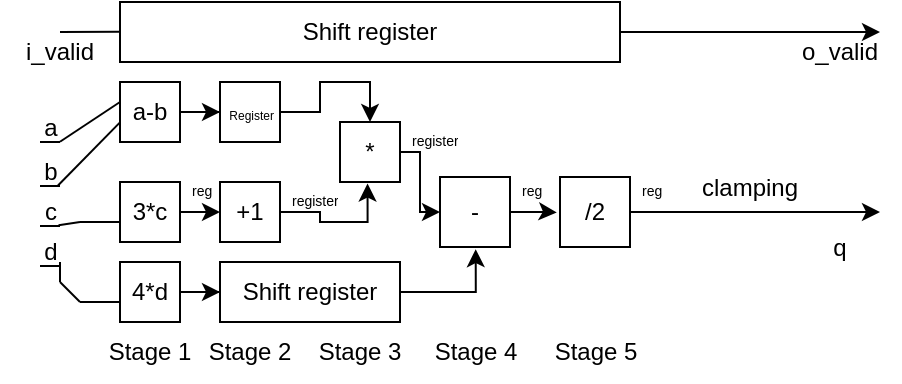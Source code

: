 <mxfile version="26.2.14">
  <diagram name="Page-1" id="qrJ99iBzN_cF4fp5BMHT">
    <mxGraphModel dx="526" dy="346" grid="1" gridSize="10" guides="1" tooltips="1" connect="1" arrows="1" fold="1" page="1" pageScale="1" pageWidth="850" pageHeight="1100" math="0" shadow="0">
      <root>
        <mxCell id="0" />
        <mxCell id="1" parent="0" />
        <mxCell id="1GWd39i68P6a4Gj0c_zP-1" value="" style="endArrow=none;html=1;rounded=0;" edge="1" parent="1">
          <mxGeometry width="50" height="50" relative="1" as="geometry">
            <mxPoint x="30" y="360" as="sourcePoint" />
            <mxPoint x="40" y="360" as="targetPoint" />
          </mxGeometry>
        </mxCell>
        <mxCell id="1GWd39i68P6a4Gj0c_zP-2" value="a" style="text;html=1;align=center;verticalAlign=middle;resizable=0;points=[];autosize=1;strokeColor=none;fillColor=none;" vertex="1" parent="1">
          <mxGeometry x="20" y="338" width="30" height="30" as="geometry" />
        </mxCell>
        <mxCell id="1GWd39i68P6a4Gj0c_zP-4" value="" style="endArrow=none;html=1;rounded=0;" edge="1" parent="1">
          <mxGeometry width="50" height="50" relative="1" as="geometry">
            <mxPoint x="30" y="382" as="sourcePoint" />
            <mxPoint x="40" y="382" as="targetPoint" />
          </mxGeometry>
        </mxCell>
        <mxCell id="1GWd39i68P6a4Gj0c_zP-5" value="b" style="text;html=1;align=center;verticalAlign=middle;resizable=0;points=[];autosize=1;strokeColor=none;fillColor=none;" vertex="1" parent="1">
          <mxGeometry x="20" y="360" width="30" height="30" as="geometry" />
        </mxCell>
        <mxCell id="1GWd39i68P6a4Gj0c_zP-6" value="" style="endArrow=none;html=1;rounded=0;" edge="1" parent="1">
          <mxGeometry width="50" height="50" relative="1" as="geometry">
            <mxPoint x="30" y="402" as="sourcePoint" />
            <mxPoint x="40" y="402" as="targetPoint" />
          </mxGeometry>
        </mxCell>
        <mxCell id="1GWd39i68P6a4Gj0c_zP-7" value="c" style="text;html=1;align=center;verticalAlign=middle;resizable=0;points=[];autosize=1;strokeColor=none;fillColor=none;" vertex="1" parent="1">
          <mxGeometry x="20" y="380" width="30" height="30" as="geometry" />
        </mxCell>
        <mxCell id="1GWd39i68P6a4Gj0c_zP-8" value="" style="endArrow=none;html=1;rounded=0;" edge="1" parent="1">
          <mxGeometry width="50" height="50" relative="1" as="geometry">
            <mxPoint x="30" y="422" as="sourcePoint" />
            <mxPoint x="40" y="422" as="targetPoint" />
          </mxGeometry>
        </mxCell>
        <mxCell id="1GWd39i68P6a4Gj0c_zP-9" value="d" style="text;html=1;align=center;verticalAlign=middle;resizable=0;points=[];autosize=1;strokeColor=none;fillColor=none;" vertex="1" parent="1">
          <mxGeometry x="20" y="400" width="30" height="30" as="geometry" />
        </mxCell>
        <mxCell id="1GWd39i68P6a4Gj0c_zP-50" style="edgeStyle=orthogonalEdgeStyle;rounded=0;orthogonalLoop=1;jettySize=auto;html=1;entryX=0;entryY=0.5;entryDx=0;entryDy=0;" edge="1" parent="1" source="1GWd39i68P6a4Gj0c_zP-10" target="1GWd39i68P6a4Gj0c_zP-49">
          <mxGeometry relative="1" as="geometry" />
        </mxCell>
        <mxCell id="1GWd39i68P6a4Gj0c_zP-10" value="a-b" style="whiteSpace=wrap;html=1;aspect=fixed;" vertex="1" parent="1">
          <mxGeometry x="70" y="330" width="30" height="30" as="geometry" />
        </mxCell>
        <mxCell id="1GWd39i68P6a4Gj0c_zP-15" value="" style="endArrow=none;html=1;rounded=0;" edge="1" parent="1">
          <mxGeometry width="50" height="50" relative="1" as="geometry">
            <mxPoint x="40" y="359.86" as="sourcePoint" />
            <mxPoint x="70" y="340" as="targetPoint" />
          </mxGeometry>
        </mxCell>
        <mxCell id="1GWd39i68P6a4Gj0c_zP-16" value="" style="endArrow=none;html=1;rounded=0;exitX=0.633;exitY=0.059;exitDx=0;exitDy=0;exitPerimeter=0;entryX=0.008;entryY=0.664;entryDx=0;entryDy=0;entryPerimeter=0;" edge="1" parent="1" source="1GWd39i68P6a4Gj0c_zP-7" target="1GWd39i68P6a4Gj0c_zP-10">
          <mxGeometry width="50" height="50" relative="1" as="geometry">
            <mxPoint x="40" y="380" as="sourcePoint" />
            <mxPoint x="50" y="380" as="targetPoint" />
          </mxGeometry>
        </mxCell>
        <mxCell id="1GWd39i68P6a4Gj0c_zP-18" value="" style="endArrow=none;html=1;rounded=0;exitX=0.642;exitY=0.054;exitDx=0;exitDy=0;exitPerimeter=0;" edge="1" parent="1" source="1GWd39i68P6a4Gj0c_zP-9">
          <mxGeometry width="50" height="50" relative="1" as="geometry">
            <mxPoint x="40" y="400" as="sourcePoint" />
            <mxPoint x="50" y="400" as="targetPoint" />
          </mxGeometry>
        </mxCell>
        <mxCell id="1GWd39i68P6a4Gj0c_zP-19" value="" style="endArrow=none;html=1;rounded=0;" edge="1" parent="1">
          <mxGeometry width="50" height="50" relative="1" as="geometry">
            <mxPoint x="50" y="400" as="sourcePoint" />
            <mxPoint x="60" y="400" as="targetPoint" />
          </mxGeometry>
        </mxCell>
        <mxCell id="1GWd39i68P6a4Gj0c_zP-45" style="edgeStyle=orthogonalEdgeStyle;rounded=0;orthogonalLoop=1;jettySize=auto;html=1;exitX=1;exitY=0.5;exitDx=0;exitDy=0;" edge="1" parent="1" source="1GWd39i68P6a4Gj0c_zP-20">
          <mxGeometry relative="1" as="geometry">
            <mxPoint x="120" y="395" as="targetPoint" />
          </mxGeometry>
        </mxCell>
        <mxCell id="1GWd39i68P6a4Gj0c_zP-20" value="3*c" style="whiteSpace=wrap;html=1;aspect=fixed;" vertex="1" parent="1">
          <mxGeometry x="70" y="380" width="30" height="30" as="geometry" />
        </mxCell>
        <mxCell id="1GWd39i68P6a4Gj0c_zP-21" value="" style="endArrow=none;html=1;rounded=0;" edge="1" parent="1">
          <mxGeometry width="50" height="50" relative="1" as="geometry">
            <mxPoint x="70" y="400" as="sourcePoint" />
            <mxPoint x="70" y="400" as="targetPoint" />
            <Array as="points">
              <mxPoint x="60" y="400" />
            </Array>
          </mxGeometry>
        </mxCell>
        <mxCell id="1GWd39i68P6a4Gj0c_zP-27" value="" style="endArrow=none;html=1;rounded=0;" edge="1" parent="1">
          <mxGeometry width="50" height="50" relative="1" as="geometry">
            <mxPoint x="50" y="440" as="sourcePoint" />
            <mxPoint x="60" y="440" as="targetPoint" />
          </mxGeometry>
        </mxCell>
        <mxCell id="1GWd39i68P6a4Gj0c_zP-58" style="edgeStyle=orthogonalEdgeStyle;rounded=0;orthogonalLoop=1;jettySize=auto;html=1;entryX=0;entryY=0.5;entryDx=0;entryDy=0;" edge="1" parent="1" source="1GWd39i68P6a4Gj0c_zP-28" target="1GWd39i68P6a4Gj0c_zP-57">
          <mxGeometry relative="1" as="geometry" />
        </mxCell>
        <mxCell id="1GWd39i68P6a4Gj0c_zP-28" value="4*d" style="whiteSpace=wrap;html=1;aspect=fixed;" vertex="1" parent="1">
          <mxGeometry x="70" y="420" width="30" height="30" as="geometry" />
        </mxCell>
        <mxCell id="1GWd39i68P6a4Gj0c_zP-29" value="" style="endArrow=none;html=1;rounded=0;" edge="1" parent="1">
          <mxGeometry width="50" height="50" relative="1" as="geometry">
            <mxPoint x="70" y="440" as="sourcePoint" />
            <mxPoint x="70" y="440" as="targetPoint" />
            <Array as="points">
              <mxPoint x="60" y="440" />
            </Array>
          </mxGeometry>
        </mxCell>
        <mxCell id="1GWd39i68P6a4Gj0c_zP-30" value="" style="endArrow=none;html=1;rounded=0;" edge="1" parent="1">
          <mxGeometry width="50" height="50" relative="1" as="geometry">
            <mxPoint x="40" y="430" as="sourcePoint" />
            <mxPoint x="50" y="440" as="targetPoint" />
          </mxGeometry>
        </mxCell>
        <mxCell id="1GWd39i68P6a4Gj0c_zP-31" value="" style="endArrow=none;html=1;rounded=0;" edge="1" parent="1" target="1GWd39i68P6a4Gj0c_zP-9">
          <mxGeometry width="50" height="50" relative="1" as="geometry">
            <mxPoint x="40" y="429.86" as="sourcePoint" />
            <mxPoint x="50" y="429.86" as="targetPoint" />
          </mxGeometry>
        </mxCell>
        <mxCell id="1GWd39i68P6a4Gj0c_zP-32" value="" style="endArrow=none;html=1;rounded=0;entryX=0.667;entryY=0.667;entryDx=0;entryDy=0;entryPerimeter=0;" edge="1" parent="1" target="1GWd39i68P6a4Gj0c_zP-9">
          <mxGeometry width="50" height="50" relative="1" as="geometry">
            <mxPoint x="40" y="430" as="sourcePoint" />
            <mxPoint x="50" y="430" as="targetPoint" />
          </mxGeometry>
        </mxCell>
        <mxCell id="1GWd39i68P6a4Gj0c_zP-36" value="" style="endArrow=none;html=1;rounded=0;" edge="1" parent="1">
          <mxGeometry width="50" height="50" relative="1" as="geometry">
            <mxPoint x="40" y="310" as="sourcePoint" />
            <mxPoint x="40" y="310" as="targetPoint" />
          </mxGeometry>
        </mxCell>
        <mxCell id="1GWd39i68P6a4Gj0c_zP-40" value="" style="endArrow=none;html=1;rounded=0;" edge="1" parent="1">
          <mxGeometry width="50" height="50" relative="1" as="geometry">
            <mxPoint x="70" y="304.93" as="sourcePoint" />
            <mxPoint x="70" y="304.93" as="targetPoint" />
            <Array as="points">
              <mxPoint x="40" y="305" />
            </Array>
          </mxGeometry>
        </mxCell>
        <mxCell id="1GWd39i68P6a4Gj0c_zP-76" style="edgeStyle=orthogonalEdgeStyle;rounded=0;orthogonalLoop=1;jettySize=auto;html=1;" edge="1" parent="1" source="1GWd39i68P6a4Gj0c_zP-42">
          <mxGeometry relative="1" as="geometry">
            <mxPoint x="450" y="305" as="targetPoint" />
          </mxGeometry>
        </mxCell>
        <mxCell id="1GWd39i68P6a4Gj0c_zP-42" value="Shift register" style="rounded=0;whiteSpace=wrap;html=1;" vertex="1" parent="1">
          <mxGeometry x="70" y="290" width="250" height="30" as="geometry" />
        </mxCell>
        <mxCell id="1GWd39i68P6a4Gj0c_zP-43" value="i_valid" style="text;html=1;align=center;verticalAlign=middle;whiteSpace=wrap;rounded=0;" vertex="1" parent="1">
          <mxGeometry x="10" y="300" width="60" height="30" as="geometry" />
        </mxCell>
        <mxCell id="1GWd39i68P6a4Gj0c_zP-44" value="Stage 1" style="text;html=1;align=center;verticalAlign=middle;whiteSpace=wrap;rounded=0;" vertex="1" parent="1">
          <mxGeometry x="55" y="450" width="60" height="30" as="geometry" />
        </mxCell>
        <mxCell id="1GWd39i68P6a4Gj0c_zP-46" value="+1" style="whiteSpace=wrap;html=1;aspect=fixed;" vertex="1" parent="1">
          <mxGeometry x="120" y="380" width="30" height="30" as="geometry" />
        </mxCell>
        <mxCell id="1GWd39i68P6a4Gj0c_zP-55" style="edgeStyle=orthogonalEdgeStyle;rounded=0;orthogonalLoop=1;jettySize=auto;html=1;exitX=1;exitY=0.5;exitDx=0;exitDy=0;entryX=0.5;entryY=0;entryDx=0;entryDy=0;" edge="1" parent="1" source="1GWd39i68P6a4Gj0c_zP-49" target="1GWd39i68P6a4Gj0c_zP-52">
          <mxGeometry relative="1" as="geometry" />
        </mxCell>
        <mxCell id="1GWd39i68P6a4Gj0c_zP-49" value="&lt;font style=&quot;line-height: 20%; font-size: 6px;&quot;&gt;&amp;nbsp;Register&lt;/font&gt;" style="whiteSpace=wrap;html=1;aspect=fixed;" vertex="1" parent="1">
          <mxGeometry x="120" y="330" width="30" height="30" as="geometry" />
        </mxCell>
        <mxCell id="1GWd39i68P6a4Gj0c_zP-65" style="edgeStyle=orthogonalEdgeStyle;rounded=0;orthogonalLoop=1;jettySize=auto;html=1;entryX=0;entryY=0.5;entryDx=0;entryDy=0;" edge="1" parent="1" source="1GWd39i68P6a4Gj0c_zP-52" target="1GWd39i68P6a4Gj0c_zP-60">
          <mxGeometry relative="1" as="geometry">
            <Array as="points">
              <mxPoint x="220" y="365" />
              <mxPoint x="220" y="395" />
            </Array>
          </mxGeometry>
        </mxCell>
        <mxCell id="1GWd39i68P6a4Gj0c_zP-52" value="*" style="whiteSpace=wrap;html=1;aspect=fixed;" vertex="1" parent="1">
          <mxGeometry x="180" y="350" width="30" height="30" as="geometry" />
        </mxCell>
        <mxCell id="1GWd39i68P6a4Gj0c_zP-56" style="edgeStyle=orthogonalEdgeStyle;rounded=0;orthogonalLoop=1;jettySize=auto;html=1;entryX=0.459;entryY=1.026;entryDx=0;entryDy=0;entryPerimeter=0;" edge="1" parent="1" source="1GWd39i68P6a4Gj0c_zP-46" target="1GWd39i68P6a4Gj0c_zP-52">
          <mxGeometry relative="1" as="geometry" />
        </mxCell>
        <mxCell id="1GWd39i68P6a4Gj0c_zP-57" value="Shift register" style="rounded=0;whiteSpace=wrap;html=1;" vertex="1" parent="1">
          <mxGeometry x="120" y="420" width="90" height="30" as="geometry" />
        </mxCell>
        <mxCell id="1GWd39i68P6a4Gj0c_zP-60" value="-" style="whiteSpace=wrap;html=1;aspect=fixed;" vertex="1" parent="1">
          <mxGeometry x="230" y="377.5" width="35" height="35" as="geometry" />
        </mxCell>
        <mxCell id="1GWd39i68P6a4Gj0c_zP-61" value="Stage 2" style="text;html=1;align=center;verticalAlign=middle;whiteSpace=wrap;rounded=0;" vertex="1" parent="1">
          <mxGeometry x="105" y="450" width="60" height="30" as="geometry" />
        </mxCell>
        <mxCell id="1GWd39i68P6a4Gj0c_zP-62" value="Stage 3" style="text;html=1;align=center;verticalAlign=middle;whiteSpace=wrap;rounded=0;" vertex="1" parent="1">
          <mxGeometry x="160" y="450" width="60" height="30" as="geometry" />
        </mxCell>
        <mxCell id="1GWd39i68P6a4Gj0c_zP-64" style="edgeStyle=orthogonalEdgeStyle;rounded=0;orthogonalLoop=1;jettySize=auto;html=1;entryX=0.51;entryY=1.031;entryDx=0;entryDy=0;entryPerimeter=0;" edge="1" parent="1" source="1GWd39i68P6a4Gj0c_zP-57" target="1GWd39i68P6a4Gj0c_zP-60">
          <mxGeometry relative="1" as="geometry" />
        </mxCell>
        <mxCell id="1GWd39i68P6a4Gj0c_zP-75" style="edgeStyle=orthogonalEdgeStyle;rounded=0;orthogonalLoop=1;jettySize=auto;html=1;" edge="1" parent="1" source="1GWd39i68P6a4Gj0c_zP-67">
          <mxGeometry relative="1" as="geometry">
            <mxPoint x="450" y="395" as="targetPoint" />
          </mxGeometry>
        </mxCell>
        <mxCell id="1GWd39i68P6a4Gj0c_zP-67" value="/2" style="whiteSpace=wrap;html=1;aspect=fixed;" vertex="1" parent="1">
          <mxGeometry x="290" y="377.5" width="35" height="35" as="geometry" />
        </mxCell>
        <mxCell id="1GWd39i68P6a4Gj0c_zP-68" style="edgeStyle=orthogonalEdgeStyle;rounded=0;orthogonalLoop=1;jettySize=auto;html=1;entryX=-0.046;entryY=0.506;entryDx=0;entryDy=0;entryPerimeter=0;" edge="1" parent="1" source="1GWd39i68P6a4Gj0c_zP-60" target="1GWd39i68P6a4Gj0c_zP-67">
          <mxGeometry relative="1" as="geometry" />
        </mxCell>
        <mxCell id="1GWd39i68P6a4Gj0c_zP-71" value="Stage 4" style="text;html=1;align=center;verticalAlign=middle;whiteSpace=wrap;rounded=0;" vertex="1" parent="1">
          <mxGeometry x="217.5" y="450" width="60" height="30" as="geometry" />
        </mxCell>
        <mxCell id="1GWd39i68P6a4Gj0c_zP-72" value="Stage 5" style="text;html=1;align=center;verticalAlign=middle;whiteSpace=wrap;rounded=0;" vertex="1" parent="1">
          <mxGeometry x="277.5" y="450" width="60" height="30" as="geometry" />
        </mxCell>
        <mxCell id="1GWd39i68P6a4Gj0c_zP-77" value="clamping" style="text;html=1;align=center;verticalAlign=middle;whiteSpace=wrap;rounded=0;" vertex="1" parent="1">
          <mxGeometry x="355" y="367.5" width="60" height="30" as="geometry" />
        </mxCell>
        <mxCell id="1GWd39i68P6a4Gj0c_zP-78" value="o_valid" style="text;html=1;align=center;verticalAlign=middle;whiteSpace=wrap;rounded=0;" vertex="1" parent="1">
          <mxGeometry x="400" y="300" width="60" height="30" as="geometry" />
        </mxCell>
        <mxCell id="1GWd39i68P6a4Gj0c_zP-80" value="&lt;font style=&quot;font-size: 7px;&quot;&gt;reg&lt;/font&gt;" style="text;strokeColor=none;fillColor=none;align=left;verticalAlign=middle;spacingLeft=4;spacingRight=4;overflow=hidden;points=[[0,0.5],[1,0.5]];portConstraint=eastwest;rotatable=0;whiteSpace=wrap;html=1;" vertex="1" parent="1">
          <mxGeometry x="100" y="373" width="30" height="20" as="geometry" />
        </mxCell>
        <mxCell id="1GWd39i68P6a4Gj0c_zP-84" value="&lt;font style=&quot;font-size: 7px;&quot;&gt;register&lt;/font&gt;" style="text;strokeColor=none;fillColor=none;align=left;verticalAlign=middle;spacingLeft=4;spacingRight=4;overflow=hidden;points=[[0,0.5],[1,0.5]];portConstraint=eastwest;rotatable=0;whiteSpace=wrap;html=1;" vertex="1" parent="1">
          <mxGeometry x="150" y="377.5" width="40" height="20" as="geometry" />
        </mxCell>
        <mxCell id="1GWd39i68P6a4Gj0c_zP-85" value="&lt;font style=&quot;font-size: 7px;&quot;&gt;register&lt;/font&gt;" style="text;strokeColor=none;fillColor=none;align=left;verticalAlign=middle;spacingLeft=4;spacingRight=4;overflow=hidden;points=[[0,0.5],[1,0.5]];portConstraint=eastwest;rotatable=0;whiteSpace=wrap;html=1;" vertex="1" parent="1">
          <mxGeometry x="210" y="348" width="40" height="20" as="geometry" />
        </mxCell>
        <mxCell id="1GWd39i68P6a4Gj0c_zP-86" value="&lt;font style=&quot;font-size: 7px;&quot;&gt;reg&lt;/font&gt;" style="text;strokeColor=none;fillColor=none;align=left;verticalAlign=middle;spacingLeft=4;spacingRight=4;overflow=hidden;points=[[0,0.5],[1,0.5]];portConstraint=eastwest;rotatable=0;whiteSpace=wrap;html=1;" vertex="1" parent="1">
          <mxGeometry x="265" y="373" width="30" height="20" as="geometry" />
        </mxCell>
        <mxCell id="1GWd39i68P6a4Gj0c_zP-87" value="&lt;font style=&quot;font-size: 7px;&quot;&gt;reg&lt;/font&gt;" style="text;strokeColor=none;fillColor=none;align=left;verticalAlign=middle;spacingLeft=4;spacingRight=4;overflow=hidden;points=[[0,0.5],[1,0.5]];portConstraint=eastwest;rotatable=0;whiteSpace=wrap;html=1;" vertex="1" parent="1">
          <mxGeometry x="325" y="373" width="30" height="20" as="geometry" />
        </mxCell>
        <mxCell id="1GWd39i68P6a4Gj0c_zP-88" value="q" style="text;html=1;align=center;verticalAlign=middle;whiteSpace=wrap;rounded=0;" vertex="1" parent="1">
          <mxGeometry x="400" y="397.5" width="60" height="30" as="geometry" />
        </mxCell>
      </root>
    </mxGraphModel>
  </diagram>
</mxfile>
